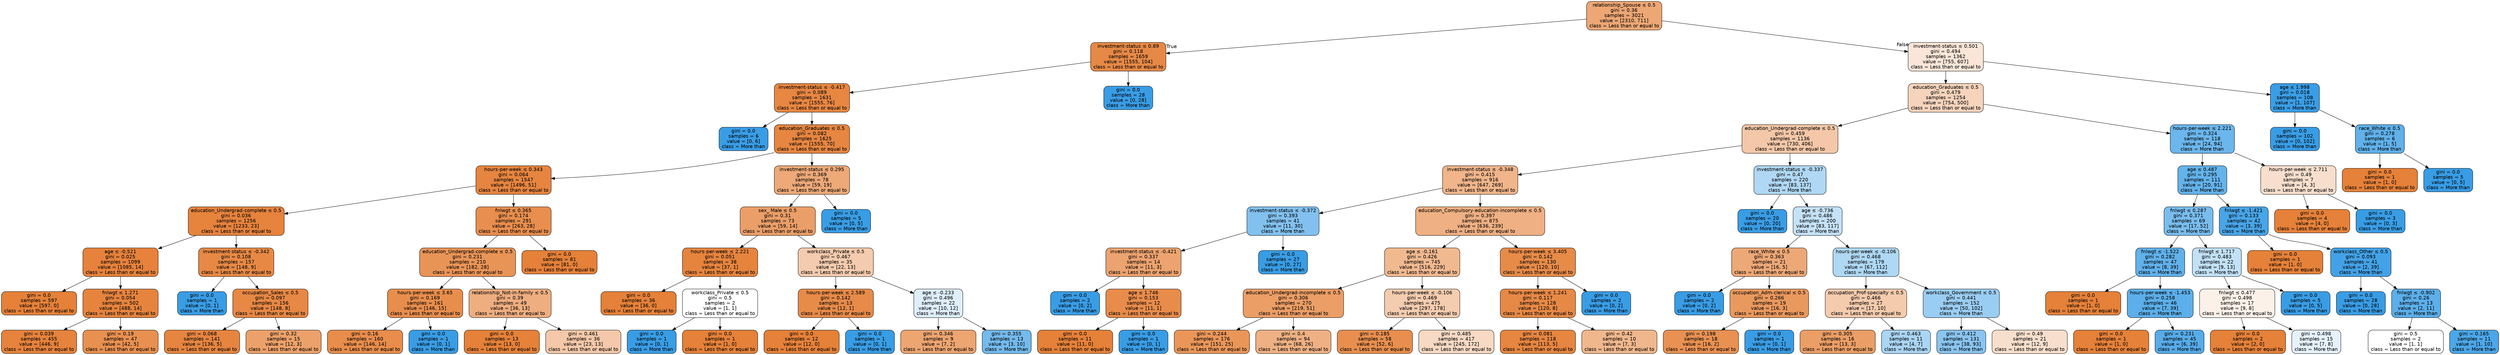 digraph Tree {
node [shape=box, style="filled, rounded", color="black", fontname=helvetica] ;
edge [fontname=helvetica] ;
0 [label=<relationship_Spouse &le; 0.5<br/>gini = 0.36<br/>samples = 3021<br/>value = [2310, 711]<br/>class = Less than or equal to>, fillcolor="#e58139b1"] ;
1 [label=<investment-status &le; 0.89<br/>gini = 0.118<br/>samples = 1659<br/>value = [1555, 104]<br/>class = Less than or equal to>, fillcolor="#e58139ee"] ;
0 -> 1 [labeldistance=2.5, labelangle=45, headlabel="True"] ;
2 [label=<investment-status &le; -0.417<br/>gini = 0.089<br/>samples = 1631<br/>value = [1555, 76]<br/>class = Less than or equal to>, fillcolor="#e58139f3"] ;
1 -> 2 ;
3 [label=<gini = 0.0<br/>samples = 6<br/>value = [0, 6]<br/>class = More than>, fillcolor="#399de5ff"] ;
2 -> 3 ;
4 [label=<education_Graduates &le; 0.5<br/>gini = 0.082<br/>samples = 1625<br/>value = [1555, 70]<br/>class = Less than or equal to>, fillcolor="#e58139f4"] ;
2 -> 4 ;
5 [label=<hours-per-week &le; 0.343<br/>gini = 0.064<br/>samples = 1547<br/>value = [1496, 51]<br/>class = Less than or equal to>, fillcolor="#e58139f6"] ;
4 -> 5 ;
6 [label=<education_Undergrad-complete &le; 0.5<br/>gini = 0.036<br/>samples = 1256<br/>value = [1233, 23]<br/>class = Less than or equal to>, fillcolor="#e58139fa"] ;
5 -> 6 ;
7 [label=<age &le; -0.521<br/>gini = 0.025<br/>samples = 1099<br/>value = [1085, 14]<br/>class = Less than or equal to>, fillcolor="#e58139fc"] ;
6 -> 7 ;
8 [label=<gini = 0.0<br/>samples = 597<br/>value = [597, 0]<br/>class = Less than or equal to>, fillcolor="#e58139ff"] ;
7 -> 8 ;
9 [label=<fnlwgt &le; 1.271<br/>gini = 0.054<br/>samples = 502<br/>value = [488, 14]<br/>class = Less than or equal to>, fillcolor="#e58139f8"] ;
7 -> 9 ;
10 [label=<gini = 0.039<br/>samples = 455<br/>value = [446, 9]<br/>class = Less than or equal to>, fillcolor="#e58139fa"] ;
9 -> 10 ;
11 [label=<gini = 0.19<br/>samples = 47<br/>value = [42, 5]<br/>class = Less than or equal to>, fillcolor="#e58139e1"] ;
9 -> 11 ;
12 [label=<investment-status &le; -0.342<br/>gini = 0.108<br/>samples = 157<br/>value = [148, 9]<br/>class = Less than or equal to>, fillcolor="#e58139ef"] ;
6 -> 12 ;
13 [label=<gini = 0.0<br/>samples = 1<br/>value = [0, 1]<br/>class = More than>, fillcolor="#399de5ff"] ;
12 -> 13 ;
14 [label=<occupation_Sales &le; 0.5<br/>gini = 0.097<br/>samples = 156<br/>value = [148, 8]<br/>class = Less than or equal to>, fillcolor="#e58139f1"] ;
12 -> 14 ;
15 [label=<gini = 0.068<br/>samples = 141<br/>value = [136, 5]<br/>class = Less than or equal to>, fillcolor="#e58139f6"] ;
14 -> 15 ;
16 [label=<gini = 0.32<br/>samples = 15<br/>value = [12, 3]<br/>class = Less than or equal to>, fillcolor="#e58139bf"] ;
14 -> 16 ;
17 [label=<fnlwgt &le; 0.365<br/>gini = 0.174<br/>samples = 291<br/>value = [263, 28]<br/>class = Less than or equal to>, fillcolor="#e58139e4"] ;
5 -> 17 ;
18 [label=<education_Undergrad-complete &le; 0.5<br/>gini = 0.231<br/>samples = 210<br/>value = [182, 28]<br/>class = Less than or equal to>, fillcolor="#e58139d8"] ;
17 -> 18 ;
19 [label=<hours-per-week &le; 3.65<br/>gini = 0.169<br/>samples = 161<br/>value = [146, 15]<br/>class = Less than or equal to>, fillcolor="#e58139e5"] ;
18 -> 19 ;
20 [label=<gini = 0.16<br/>samples = 160<br/>value = [146, 14]<br/>class = Less than or equal to>, fillcolor="#e58139e7"] ;
19 -> 20 ;
21 [label=<gini = 0.0<br/>samples = 1<br/>value = [0, 1]<br/>class = More than>, fillcolor="#399de5ff"] ;
19 -> 21 ;
22 [label=<relationship_Not-in-family &le; 0.5<br/>gini = 0.39<br/>samples = 49<br/>value = [36, 13]<br/>class = Less than or equal to>, fillcolor="#e58139a3"] ;
18 -> 22 ;
23 [label=<gini = 0.0<br/>samples = 13<br/>value = [13, 0]<br/>class = Less than or equal to>, fillcolor="#e58139ff"] ;
22 -> 23 ;
24 [label=<gini = 0.461<br/>samples = 36<br/>value = [23, 13]<br/>class = Less than or equal to>, fillcolor="#e581396f"] ;
22 -> 24 ;
25 [label=<gini = 0.0<br/>samples = 81<br/>value = [81, 0]<br/>class = Less than or equal to>, fillcolor="#e58139ff"] ;
17 -> 25 ;
26 [label=<investment-status &le; 0.295<br/>gini = 0.369<br/>samples = 78<br/>value = [59, 19]<br/>class = Less than or equal to>, fillcolor="#e58139ad"] ;
4 -> 26 ;
27 [label=<sex_ Male &le; 0.5<br/>gini = 0.31<br/>samples = 73<br/>value = [59, 14]<br/>class = Less than or equal to>, fillcolor="#e58139c2"] ;
26 -> 27 ;
28 [label=<hours-per-week &le; 2.221<br/>gini = 0.051<br/>samples = 38<br/>value = [37, 1]<br/>class = Less than or equal to>, fillcolor="#e58139f8"] ;
27 -> 28 ;
29 [label=<gini = 0.0<br/>samples = 36<br/>value = [36, 0]<br/>class = Less than or equal to>, fillcolor="#e58139ff"] ;
28 -> 29 ;
30 [label=<workclass_Private &le; 0.5<br/>gini = 0.5<br/>samples = 2<br/>value = [1, 1]<br/>class = Less than or equal to>, fillcolor="#e5813900"] ;
28 -> 30 ;
31 [label=<gini = 0.0<br/>samples = 1<br/>value = [0, 1]<br/>class = More than>, fillcolor="#399de5ff"] ;
30 -> 31 ;
32 [label=<gini = 0.0<br/>samples = 1<br/>value = [1, 0]<br/>class = Less than or equal to>, fillcolor="#e58139ff"] ;
30 -> 32 ;
33 [label=<workclass_Private &le; 0.5<br/>gini = 0.467<br/>samples = 35<br/>value = [22, 13]<br/>class = Less than or equal to>, fillcolor="#e5813968"] ;
27 -> 33 ;
34 [label=<hours-per-week &le; 2.589<br/>gini = 0.142<br/>samples = 13<br/>value = [12, 1]<br/>class = Less than or equal to>, fillcolor="#e58139ea"] ;
33 -> 34 ;
35 [label=<gini = 0.0<br/>samples = 12<br/>value = [12, 0]<br/>class = Less than or equal to>, fillcolor="#e58139ff"] ;
34 -> 35 ;
36 [label=<gini = 0.0<br/>samples = 1<br/>value = [0, 1]<br/>class = More than>, fillcolor="#399de5ff"] ;
34 -> 36 ;
37 [label=<age &le; -0.233<br/>gini = 0.496<br/>samples = 22<br/>value = [10, 12]<br/>class = More than>, fillcolor="#399de52a"] ;
33 -> 37 ;
38 [label=<gini = 0.346<br/>samples = 9<br/>value = [7, 2]<br/>class = Less than or equal to>, fillcolor="#e58139b6"] ;
37 -> 38 ;
39 [label=<gini = 0.355<br/>samples = 13<br/>value = [3, 10]<br/>class = More than>, fillcolor="#399de5b3"] ;
37 -> 39 ;
40 [label=<gini = 0.0<br/>samples = 5<br/>value = [0, 5]<br/>class = More than>, fillcolor="#399de5ff"] ;
26 -> 40 ;
41 [label=<gini = 0.0<br/>samples = 28<br/>value = [0, 28]<br/>class = More than>, fillcolor="#399de5ff"] ;
1 -> 41 ;
42 [label=<investment-status &le; 0.501<br/>gini = 0.494<br/>samples = 1362<br/>value = [755, 607]<br/>class = Less than or equal to>, fillcolor="#e5813932"] ;
0 -> 42 [labeldistance=2.5, labelangle=-45, headlabel="False"] ;
43 [label=<education_Graduates &le; 0.5<br/>gini = 0.479<br/>samples = 1254<br/>value = [754, 500]<br/>class = Less than or equal to>, fillcolor="#e5813956"] ;
42 -> 43 ;
44 [label=<education_Undergrad-complete &le; 0.5<br/>gini = 0.459<br/>samples = 1136<br/>value = [730, 406]<br/>class = Less than or equal to>, fillcolor="#e5813971"] ;
43 -> 44 ;
45 [label=<investment-status &le; -0.348<br/>gini = 0.415<br/>samples = 916<br/>value = [647, 269]<br/>class = Less than or equal to>, fillcolor="#e5813995"] ;
44 -> 45 ;
46 [label=<investment-status &le; -0.372<br/>gini = 0.393<br/>samples = 41<br/>value = [11, 30]<br/>class = More than>, fillcolor="#399de5a1"] ;
45 -> 46 ;
47 [label=<investment-status &le; -0.421<br/>gini = 0.337<br/>samples = 14<br/>value = [11, 3]<br/>class = Less than or equal to>, fillcolor="#e58139b9"] ;
46 -> 47 ;
48 [label=<gini = 0.0<br/>samples = 2<br/>value = [0, 2]<br/>class = More than>, fillcolor="#399de5ff"] ;
47 -> 48 ;
49 [label=<age &le; 1.746<br/>gini = 0.153<br/>samples = 12<br/>value = [11, 1]<br/>class = Less than or equal to>, fillcolor="#e58139e8"] ;
47 -> 49 ;
50 [label=<gini = 0.0<br/>samples = 11<br/>value = [11, 0]<br/>class = Less than or equal to>, fillcolor="#e58139ff"] ;
49 -> 50 ;
51 [label=<gini = 0.0<br/>samples = 1<br/>value = [0, 1]<br/>class = More than>, fillcolor="#399de5ff"] ;
49 -> 51 ;
52 [label=<gini = 0.0<br/>samples = 27<br/>value = [0, 27]<br/>class = More than>, fillcolor="#399de5ff"] ;
46 -> 52 ;
53 [label=<education_Compulsory-education-incomplete &le; 0.5<br/>gini = 0.397<br/>samples = 875<br/>value = [636, 239]<br/>class = Less than or equal to>, fillcolor="#e581399f"] ;
45 -> 53 ;
54 [label=<age &le; -0.161<br/>gini = 0.426<br/>samples = 745<br/>value = [516, 229]<br/>class = Less than or equal to>, fillcolor="#e581398e"] ;
53 -> 54 ;
55 [label=<education_Undergrad-incomplete &le; 0.5<br/>gini = 0.306<br/>samples = 270<br/>value = [219, 51]<br/>class = Less than or equal to>, fillcolor="#e58139c4"] ;
54 -> 55 ;
56 [label=<gini = 0.244<br/>samples = 176<br/>value = [151, 25]<br/>class = Less than or equal to>, fillcolor="#e58139d5"] ;
55 -> 56 ;
57 [label=<gini = 0.4<br/>samples = 94<br/>value = [68, 26]<br/>class = Less than or equal to>, fillcolor="#e581399e"] ;
55 -> 57 ;
58 [label=<hours-per-week &le; -0.106<br/>gini = 0.469<br/>samples = 475<br/>value = [297, 178]<br/>class = Less than or equal to>, fillcolor="#e5813966"] ;
54 -> 58 ;
59 [label=<gini = 0.185<br/>samples = 58<br/>value = [52, 6]<br/>class = Less than or equal to>, fillcolor="#e58139e2"] ;
58 -> 59 ;
60 [label=<gini = 0.485<br/>samples = 417<br/>value = [245, 172]<br/>class = Less than or equal to>, fillcolor="#e581394c"] ;
58 -> 60 ;
61 [label=<hours-per-week &le; 3.405<br/>gini = 0.142<br/>samples = 130<br/>value = [120, 10]<br/>class = Less than or equal to>, fillcolor="#e58139ea"] ;
53 -> 61 ;
62 [label=<hours-per-week &le; 1.241<br/>gini = 0.117<br/>samples = 128<br/>value = [120, 8]<br/>class = Less than or equal to>, fillcolor="#e58139ee"] ;
61 -> 62 ;
63 [label=<gini = 0.081<br/>samples = 118<br/>value = [113, 5]<br/>class = Less than or equal to>, fillcolor="#e58139f4"] ;
62 -> 63 ;
64 [label=<gini = 0.42<br/>samples = 10<br/>value = [7, 3]<br/>class = Less than or equal to>, fillcolor="#e5813992"] ;
62 -> 64 ;
65 [label=<gini = 0.0<br/>samples = 2<br/>value = [0, 2]<br/>class = More than>, fillcolor="#399de5ff"] ;
61 -> 65 ;
66 [label=<investment-status &le; -0.337<br/>gini = 0.47<br/>samples = 220<br/>value = [83, 137]<br/>class = More than>, fillcolor="#399de565"] ;
44 -> 66 ;
67 [label=<gini = 0.0<br/>samples = 20<br/>value = [0, 20]<br/>class = More than>, fillcolor="#399de5ff"] ;
66 -> 67 ;
68 [label=<age &le; -0.736<br/>gini = 0.486<br/>samples = 200<br/>value = [83, 117]<br/>class = More than>, fillcolor="#399de54a"] ;
66 -> 68 ;
69 [label=<race_White &le; 0.5<br/>gini = 0.363<br/>samples = 21<br/>value = [16, 5]<br/>class = Less than or equal to>, fillcolor="#e58139af"] ;
68 -> 69 ;
70 [label=<gini = 0.0<br/>samples = 2<br/>value = [0, 2]<br/>class = More than>, fillcolor="#399de5ff"] ;
69 -> 70 ;
71 [label=<occupation_Adm-clerical &le; 0.5<br/>gini = 0.266<br/>samples = 19<br/>value = [16, 3]<br/>class = Less than or equal to>, fillcolor="#e58139cf"] ;
69 -> 71 ;
72 [label=<gini = 0.198<br/>samples = 18<br/>value = [16, 2]<br/>class = Less than or equal to>, fillcolor="#e58139df"] ;
71 -> 72 ;
73 [label=<gini = 0.0<br/>samples = 1<br/>value = [0, 1]<br/>class = More than>, fillcolor="#399de5ff"] ;
71 -> 73 ;
74 [label=<hours-per-week &le; -0.106<br/>gini = 0.468<br/>samples = 179<br/>value = [67, 112]<br/>class = More than>, fillcolor="#399de566"] ;
68 -> 74 ;
75 [label=<occupation_Prof-specialty &le; 0.5<br/>gini = 0.466<br/>samples = 27<br/>value = [17, 10]<br/>class = Less than or equal to>, fillcolor="#e5813969"] ;
74 -> 75 ;
76 [label=<gini = 0.305<br/>samples = 16<br/>value = [13, 3]<br/>class = Less than or equal to>, fillcolor="#e58139c4"] ;
75 -> 76 ;
77 [label=<gini = 0.463<br/>samples = 11<br/>value = [4, 7]<br/>class = More than>, fillcolor="#399de56d"] ;
75 -> 77 ;
78 [label=<workclass_Government &le; 0.5<br/>gini = 0.441<br/>samples = 152<br/>value = [50, 102]<br/>class = More than>, fillcolor="#399de582"] ;
74 -> 78 ;
79 [label=<gini = 0.412<br/>samples = 131<br/>value = [38, 93]<br/>class = More than>, fillcolor="#399de597"] ;
78 -> 79 ;
80 [label=<gini = 0.49<br/>samples = 21<br/>value = [12, 9]<br/>class = Less than or equal to>, fillcolor="#e5813940"] ;
78 -> 80 ;
81 [label=<hours-per-week &le; 2.221<br/>gini = 0.324<br/>samples = 118<br/>value = [24, 94]<br/>class = More than>, fillcolor="#399de5be"] ;
43 -> 81 ;
82 [label=<age &le; 0.487<br/>gini = 0.295<br/>samples = 111<br/>value = [20, 91]<br/>class = More than>, fillcolor="#399de5c7"] ;
81 -> 82 ;
83 [label=<fnlwgt &le; 0.287<br/>gini = 0.371<br/>samples = 69<br/>value = [17, 52]<br/>class = More than>, fillcolor="#399de5ac"] ;
82 -> 83 ;
84 [label=<fnlwgt &le; -1.522<br/>gini = 0.282<br/>samples = 47<br/>value = [8, 39]<br/>class = More than>, fillcolor="#399de5cb"] ;
83 -> 84 ;
85 [label=<gini = 0.0<br/>samples = 1<br/>value = [1, 0]<br/>class = Less than or equal to>, fillcolor="#e58139ff"] ;
84 -> 85 ;
86 [label=<hours-per-week &le; -1.453<br/>gini = 0.258<br/>samples = 46<br/>value = [7, 39]<br/>class = More than>, fillcolor="#399de5d1"] ;
84 -> 86 ;
87 [label=<gini = 0.0<br/>samples = 1<br/>value = [1, 0]<br/>class = Less than or equal to>, fillcolor="#e58139ff"] ;
86 -> 87 ;
88 [label=<gini = 0.231<br/>samples = 45<br/>value = [6, 39]<br/>class = More than>, fillcolor="#399de5d8"] ;
86 -> 88 ;
89 [label=<fnlwgt &le; 1.717<br/>gini = 0.483<br/>samples = 22<br/>value = [9, 13]<br/>class = More than>, fillcolor="#399de54e"] ;
83 -> 89 ;
90 [label=<fnlwgt &le; 0.477<br/>gini = 0.498<br/>samples = 17<br/>value = [9, 8]<br/>class = Less than or equal to>, fillcolor="#e581391c"] ;
89 -> 90 ;
91 [label=<gini = 0.0<br/>samples = 2<br/>value = [2, 0]<br/>class = Less than or equal to>, fillcolor="#e58139ff"] ;
90 -> 91 ;
92 [label=<gini = 0.498<br/>samples = 15<br/>value = [7, 8]<br/>class = More than>, fillcolor="#399de520"] ;
90 -> 92 ;
93 [label=<gini = 0.0<br/>samples = 5<br/>value = [0, 5]<br/>class = More than>, fillcolor="#399de5ff"] ;
89 -> 93 ;
94 [label=<fnlwgt &le; -1.421<br/>gini = 0.133<br/>samples = 42<br/>value = [3, 39]<br/>class = More than>, fillcolor="#399de5eb"] ;
82 -> 94 ;
95 [label=<gini = 0.0<br/>samples = 1<br/>value = [1, 0]<br/>class = Less than or equal to>, fillcolor="#e58139ff"] ;
94 -> 95 ;
96 [label=<workclass_Other &le; 0.5<br/>gini = 0.093<br/>samples = 41<br/>value = [2, 39]<br/>class = More than>, fillcolor="#399de5f2"] ;
94 -> 96 ;
97 [label=<gini = 0.0<br/>samples = 28<br/>value = [0, 28]<br/>class = More than>, fillcolor="#399de5ff"] ;
96 -> 97 ;
98 [label=<fnlwgt &le; -0.902<br/>gini = 0.26<br/>samples = 13<br/>value = [2, 11]<br/>class = More than>, fillcolor="#399de5d1"] ;
96 -> 98 ;
99 [label=<gini = 0.5<br/>samples = 2<br/>value = [1, 1]<br/>class = Less than or equal to>, fillcolor="#e5813900"] ;
98 -> 99 ;
100 [label=<gini = 0.165<br/>samples = 11<br/>value = [1, 10]<br/>class = More than>, fillcolor="#399de5e6"] ;
98 -> 100 ;
101 [label=<hours-per-week &le; 2.711<br/>gini = 0.49<br/>samples = 7<br/>value = [4, 3]<br/>class = Less than or equal to>, fillcolor="#e5813940"] ;
81 -> 101 ;
102 [label=<gini = 0.0<br/>samples = 4<br/>value = [4, 0]<br/>class = Less than or equal to>, fillcolor="#e58139ff"] ;
101 -> 102 ;
103 [label=<gini = 0.0<br/>samples = 3<br/>value = [0, 3]<br/>class = More than>, fillcolor="#399de5ff"] ;
101 -> 103 ;
104 [label=<age &le; 1.998<br/>gini = 0.018<br/>samples = 108<br/>value = [1, 107]<br/>class = More than>, fillcolor="#399de5fd"] ;
42 -> 104 ;
105 [label=<gini = 0.0<br/>samples = 102<br/>value = [0, 102]<br/>class = More than>, fillcolor="#399de5ff"] ;
104 -> 105 ;
106 [label=<race_White &le; 0.5<br/>gini = 0.278<br/>samples = 6<br/>value = [1, 5]<br/>class = More than>, fillcolor="#399de5cc"] ;
104 -> 106 ;
107 [label=<gini = 0.0<br/>samples = 1<br/>value = [1, 0]<br/>class = Less than or equal to>, fillcolor="#e58139ff"] ;
106 -> 107 ;
108 [label=<gini = 0.0<br/>samples = 5<br/>value = [0, 5]<br/>class = More than>, fillcolor="#399de5ff"] ;
106 -> 108 ;
}